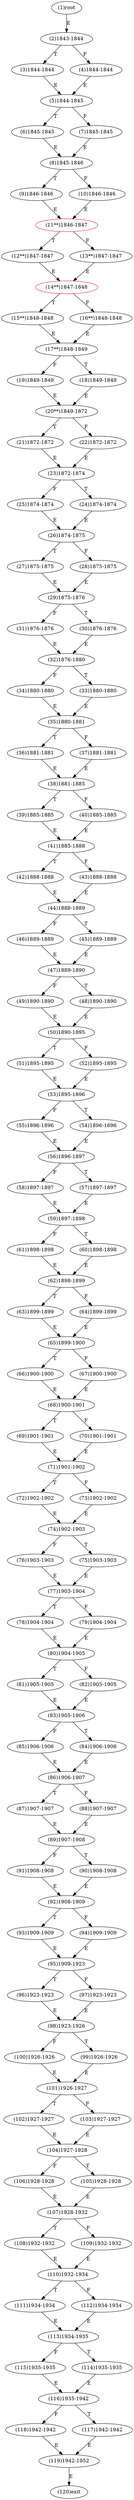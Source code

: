 digraph "" { 
1[ label="(1)root"];
2[ label="(2)1843-1844"];
3[ label="(3)1844-1844"];
4[ label="(4)1844-1844"];
5[ label="(5)1844-1845"];
6[ label="(6)1845-1845"];
7[ label="(7)1845-1845"];
8[ label="(8)1845-1846"];
9[ label="(9)1846-1846"];
10[ label="(10)1846-1846"];
11[ label="(11**)1846-1847",color=red];
12[ label="(12**)1847-1847"];
13[ label="(13**)1847-1847"];
14[ label="(14**)1847-1848",color=red];
15[ label="(15**)1848-1848"];
17[ label="(17**)1848-1849"];
16[ label="(16**)1848-1848"];
19[ label="(19)1849-1849"];
18[ label="(18)1849-1849"];
21[ label="(21)1872-1872"];
20[ label="(20**)1849-1872"];
23[ label="(23)1872-1874"];
22[ label="(22)1872-1872"];
25[ label="(25)1874-1874"];
24[ label="(24)1874-1874"];
27[ label="(27)1875-1875"];
26[ label="(26)1874-1875"];
29[ label="(29)1875-1876"];
28[ label="(28)1875-1875"];
31[ label="(31)1876-1876"];
30[ label="(30)1876-1876"];
34[ label="(34)1880-1880"];
35[ label="(35)1880-1881"];
32[ label="(32)1876-1880"];
33[ label="(33)1880-1880"];
38[ label="(38)1881-1885"];
39[ label="(39)1885-1885"];
36[ label="(36)1881-1881"];
37[ label="(37)1881-1881"];
42[ label="(42)1888-1888"];
43[ label="(43)1888-1888"];
40[ label="(40)1885-1885"];
41[ label="(41)1885-1888"];
46[ label="(46)1889-1889"];
47[ label="(47)1889-1890"];
44[ label="(44)1888-1889"];
45[ label="(45)1889-1889"];
51[ label="(51)1895-1895"];
50[ label="(50)1890-1895"];
49[ label="(49)1890-1890"];
48[ label="(48)1890-1890"];
55[ label="(55)1896-1896"];
54[ label="(54)1896-1896"];
53[ label="(53)1895-1896"];
52[ label="(52)1895-1895"];
59[ label="(59)1897-1898"];
58[ label="(58)1897-1897"];
57[ label="(57)1897-1897"];
56[ label="(56)1896-1897"];
63[ label="(63)1899-1899"];
62[ label="(62)1898-1899"];
61[ label="(61)1898-1898"];
60[ label="(60)1898-1898"];
68[ label="(68)1900-1901"];
69[ label="(69)1901-1901"];
70[ label="(70)1901-1901"];
71[ label="(71)1901-1902"];
64[ label="(64)1899-1899"];
65[ label="(65)1899-1900"];
66[ label="(66)1900-1900"];
67[ label="(67)1900-1900"];
76[ label="(76)1903-1903"];
77[ label="(77)1903-1904"];
78[ label="(78)1904-1904"];
79[ label="(79)1904-1904"];
72[ label="(72)1902-1902"];
73[ label="(73)1902-1902"];
74[ label="(74)1902-1903"];
75[ label="(75)1903-1903"];
85[ label="(85)1906-1906"];
84[ label="(84)1906-1906"];
87[ label="(87)1907-1907"];
86[ label="(86)1906-1907"];
81[ label="(81)1905-1905"];
80[ label="(80)1904-1905"];
83[ label="(83)1905-1906"];
82[ label="(82)1905-1905"];
93[ label="(93)1909-1909"];
92[ label="(92)1908-1909"];
95[ label="(95)1909-1923"];
94[ label="(94)1909-1909"];
89[ label="(89)1907-1908"];
88[ label="(88)1907-1907"];
91[ label="(91)1908-1908"];
90[ label="(90)1908-1908"];
102[ label="(102)1927-1927"];
103[ label="(103)1927-1927"];
100[ label="(100)1926-1926"];
101[ label="(101)1926-1927"];
98[ label="(98)1923-1926"];
99[ label="(99)1926-1926"];
96[ label="(96)1923-1923"];
97[ label="(97)1923-1923"];
110[ label="(110)1932-1934"];
111[ label="(111)1934-1934"];
108[ label="(108)1932-1932"];
109[ label="(109)1932-1932"];
106[ label="(106)1928-1928"];
107[ label="(107)1928-1932"];
104[ label="(104)1927-1928"];
105[ label="(105)1928-1928"];
119[ label="(119)1942-1952"];
118[ label="(118)1942-1942"];
117[ label="(117)1942-1942"];
116[ label="(116)1935-1942"];
115[ label="(115)1935-1935"];
114[ label="(114)1935-1935"];
113[ label="(113)1934-1935"];
112[ label="(112)1934-1934"];
120[ label="(120)exit"];
1->2[ label="E"];
2->4[ label="F"];
2->3[ label="T"];
3->5[ label="E"];
4->5[ label="E"];
5->7[ label="F"];
5->6[ label="T"];
6->8[ label="E"];
7->8[ label="E"];
8->10[ label="F"];
8->9[ label="T"];
9->11[ label="E"];
10->11[ label="E"];
11->13[ label="F"];
11->12[ label="T"];
12->14[ label="E"];
13->14[ label="E"];
14->16[ label="F"];
14->15[ label="T"];
15->17[ label="E"];
16->17[ label="E"];
17->19[ label="F"];
17->18[ label="T"];
18->20[ label="E"];
19->20[ label="E"];
20->22[ label="F"];
20->21[ label="T"];
21->23[ label="E"];
22->23[ label="E"];
23->25[ label="F"];
23->24[ label="T"];
24->26[ label="E"];
25->26[ label="E"];
26->28[ label="F"];
26->27[ label="T"];
27->29[ label="E"];
28->29[ label="E"];
29->31[ label="F"];
29->30[ label="T"];
30->32[ label="E"];
31->32[ label="E"];
32->34[ label="F"];
32->33[ label="T"];
33->35[ label="E"];
34->35[ label="E"];
35->37[ label="F"];
35->36[ label="T"];
36->38[ label="E"];
37->38[ label="E"];
38->40[ label="F"];
38->39[ label="T"];
39->41[ label="E"];
40->41[ label="E"];
41->43[ label="F"];
41->42[ label="T"];
42->44[ label="E"];
43->44[ label="E"];
44->46[ label="F"];
44->45[ label="T"];
45->47[ label="E"];
46->47[ label="E"];
47->49[ label="F"];
47->48[ label="T"];
48->50[ label="E"];
49->50[ label="E"];
50->52[ label="F"];
50->51[ label="T"];
51->53[ label="E"];
52->53[ label="E"];
53->55[ label="F"];
53->54[ label="T"];
54->56[ label="E"];
55->56[ label="E"];
56->58[ label="F"];
56->57[ label="T"];
57->59[ label="E"];
58->59[ label="E"];
59->61[ label="F"];
59->60[ label="T"];
60->62[ label="E"];
61->62[ label="E"];
62->64[ label="F"];
62->63[ label="T"];
63->65[ label="E"];
64->65[ label="E"];
65->67[ label="F"];
65->66[ label="T"];
66->68[ label="E"];
67->68[ label="E"];
68->70[ label="F"];
68->69[ label="T"];
69->71[ label="E"];
70->71[ label="E"];
71->73[ label="F"];
71->72[ label="T"];
72->74[ label="E"];
73->74[ label="E"];
74->76[ label="F"];
74->75[ label="T"];
75->77[ label="E"];
76->77[ label="E"];
77->79[ label="F"];
77->78[ label="T"];
78->80[ label="E"];
79->80[ label="E"];
80->82[ label="F"];
80->81[ label="T"];
81->83[ label="E"];
82->83[ label="E"];
83->85[ label="F"];
83->84[ label="T"];
84->86[ label="E"];
85->86[ label="E"];
86->88[ label="F"];
86->87[ label="T"];
87->89[ label="E"];
88->89[ label="E"];
89->91[ label="F"];
89->90[ label="T"];
90->92[ label="E"];
91->92[ label="E"];
92->94[ label="F"];
92->93[ label="T"];
93->95[ label="E"];
94->95[ label="E"];
95->97[ label="F"];
95->96[ label="T"];
96->98[ label="E"];
97->98[ label="E"];
98->100[ label="F"];
98->99[ label="T"];
99->101[ label="E"];
100->101[ label="E"];
101->103[ label="F"];
101->102[ label="T"];
102->104[ label="E"];
103->104[ label="E"];
104->106[ label="F"];
104->105[ label="T"];
105->107[ label="E"];
106->107[ label="E"];
107->109[ label="F"];
107->108[ label="T"];
108->110[ label="E"];
109->110[ label="E"];
110->112[ label="F"];
110->111[ label="T"];
111->113[ label="E"];
112->113[ label="E"];
113->115[ label="F"];
113->114[ label="T"];
114->116[ label="E"];
115->116[ label="E"];
116->118[ label="F"];
116->117[ label="T"];
117->119[ label="E"];
118->119[ label="E"];
119->120[ label="E"];
}